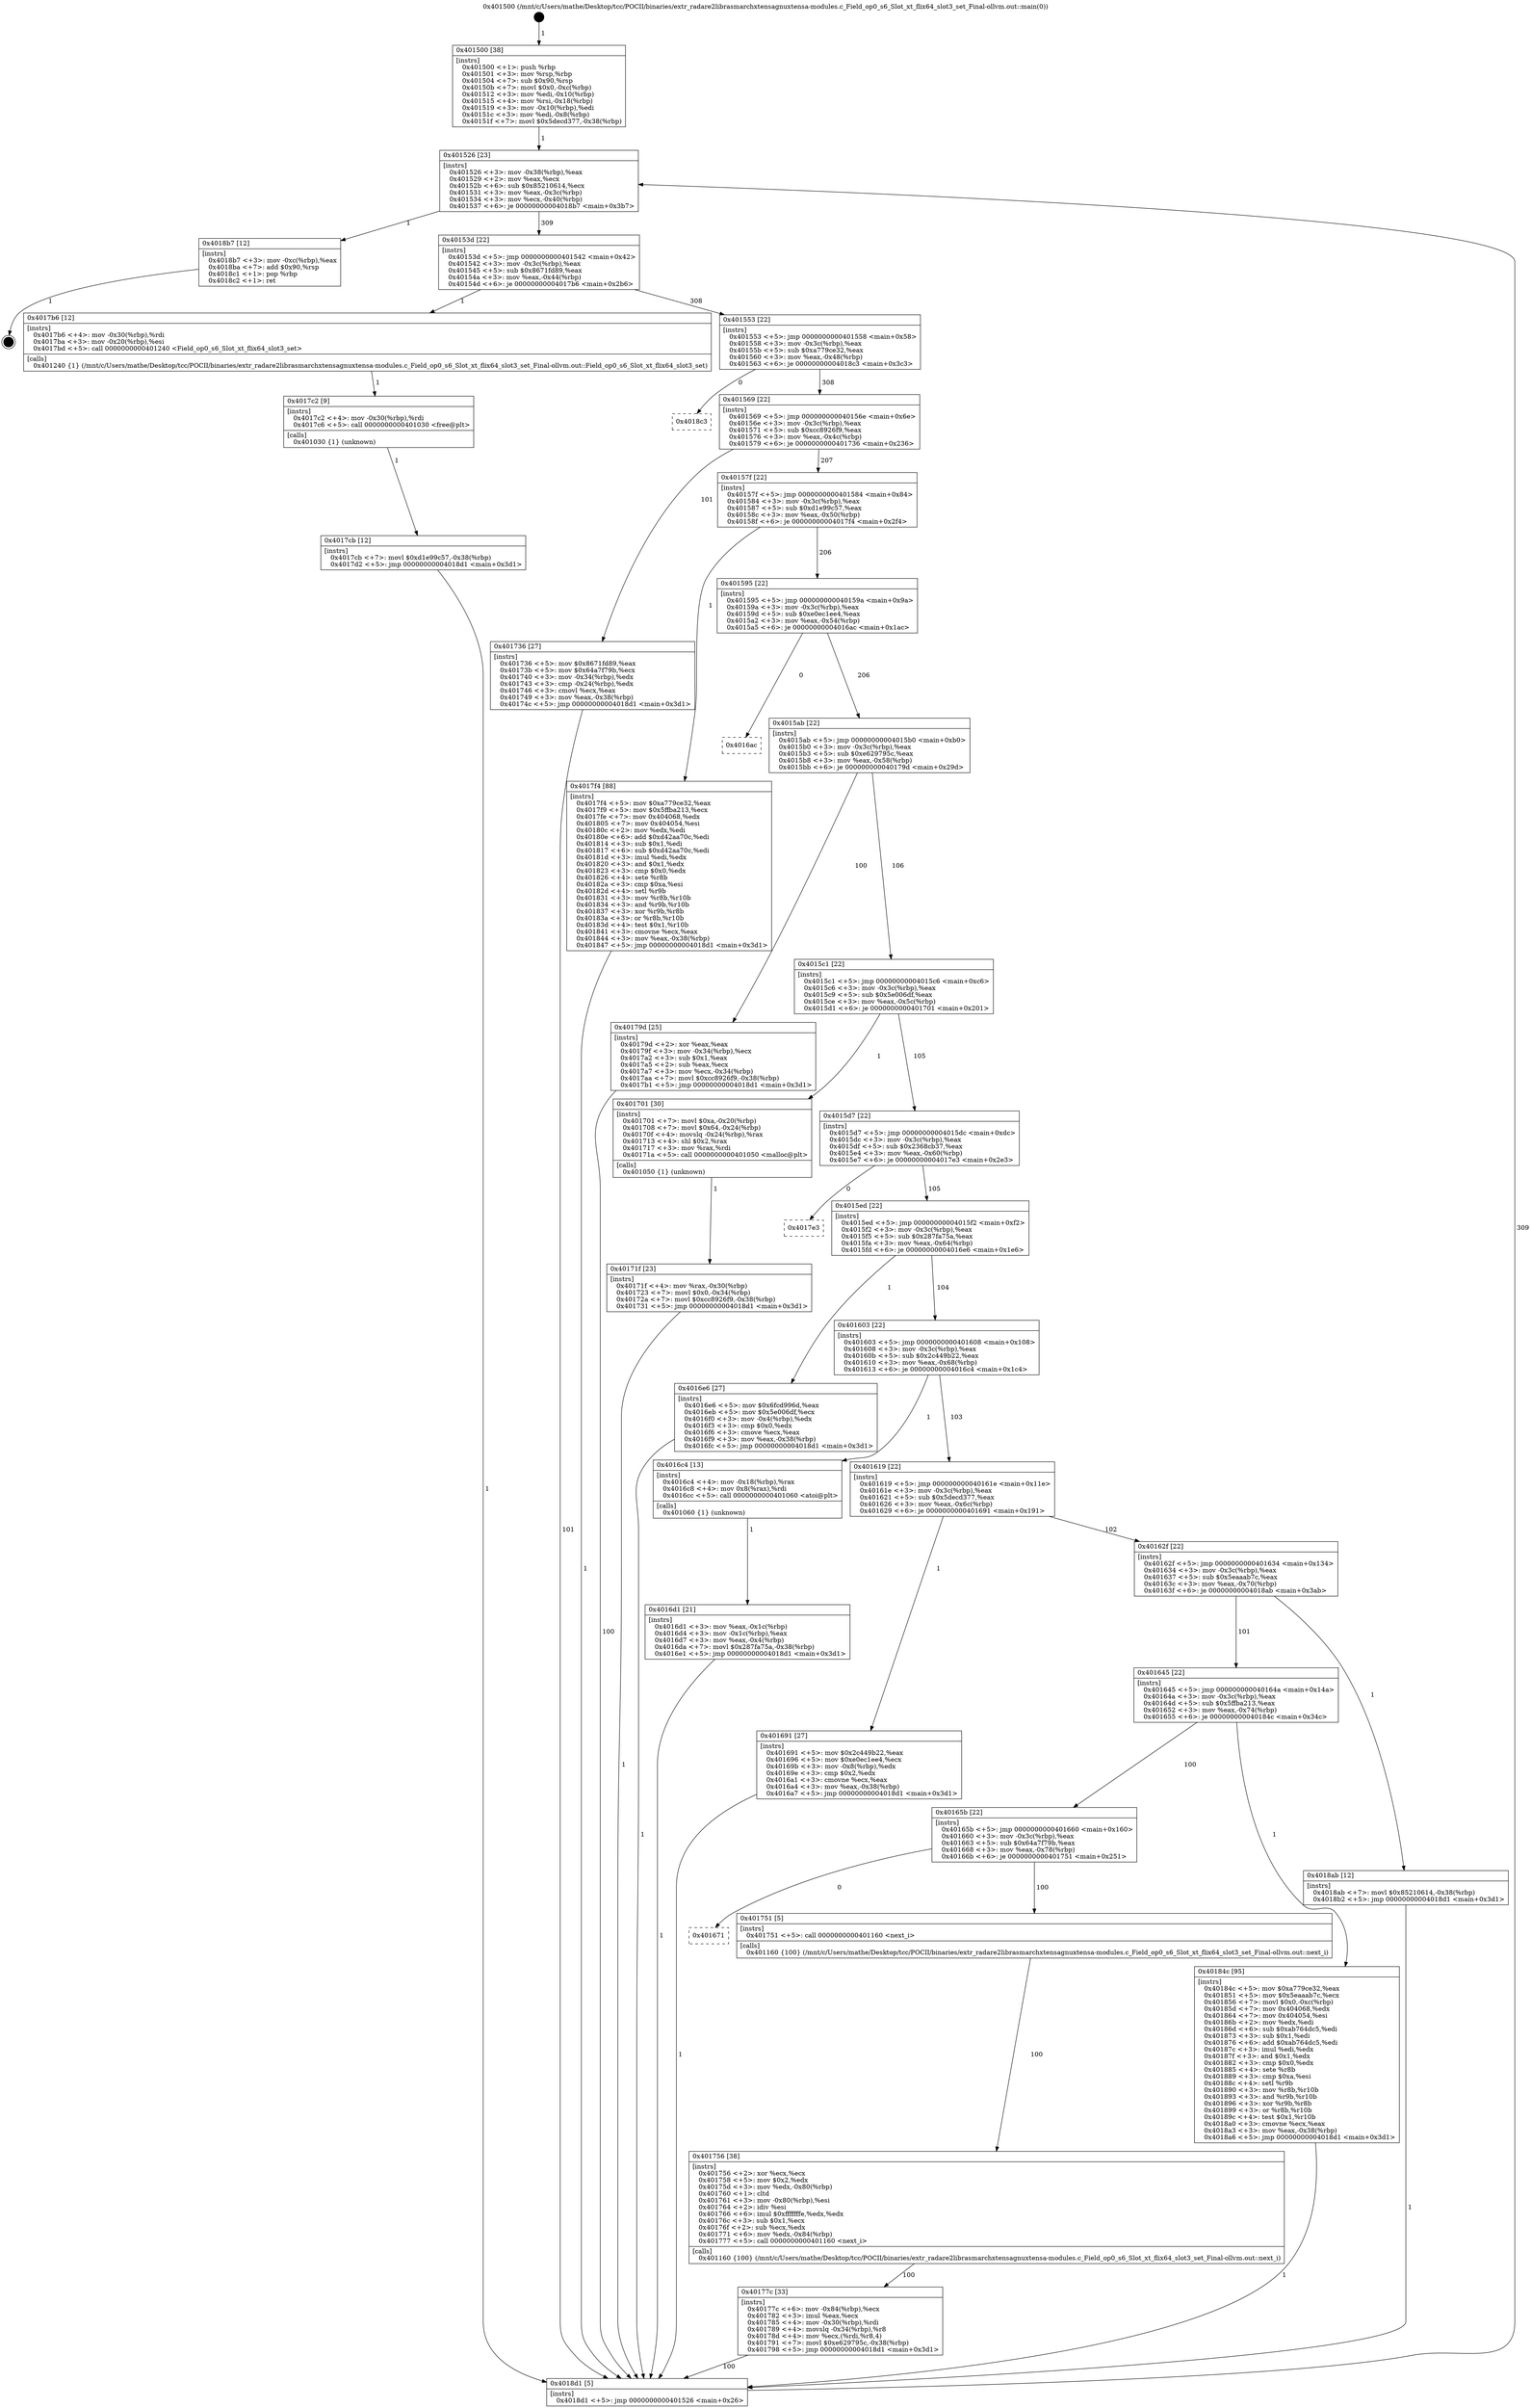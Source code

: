 digraph "0x401500" {
  label = "0x401500 (/mnt/c/Users/mathe/Desktop/tcc/POCII/binaries/extr_radare2librasmarchxtensagnuxtensa-modules.c_Field_op0_s6_Slot_xt_flix64_slot3_set_Final-ollvm.out::main(0))"
  labelloc = "t"
  node[shape=record]

  Entry [label="",width=0.3,height=0.3,shape=circle,fillcolor=black,style=filled]
  "0x401526" [label="{
     0x401526 [23]\l
     | [instrs]\l
     &nbsp;&nbsp;0x401526 \<+3\>: mov -0x38(%rbp),%eax\l
     &nbsp;&nbsp;0x401529 \<+2\>: mov %eax,%ecx\l
     &nbsp;&nbsp;0x40152b \<+6\>: sub $0x85210614,%ecx\l
     &nbsp;&nbsp;0x401531 \<+3\>: mov %eax,-0x3c(%rbp)\l
     &nbsp;&nbsp;0x401534 \<+3\>: mov %ecx,-0x40(%rbp)\l
     &nbsp;&nbsp;0x401537 \<+6\>: je 00000000004018b7 \<main+0x3b7\>\l
  }"]
  "0x4018b7" [label="{
     0x4018b7 [12]\l
     | [instrs]\l
     &nbsp;&nbsp;0x4018b7 \<+3\>: mov -0xc(%rbp),%eax\l
     &nbsp;&nbsp;0x4018ba \<+7\>: add $0x90,%rsp\l
     &nbsp;&nbsp;0x4018c1 \<+1\>: pop %rbp\l
     &nbsp;&nbsp;0x4018c2 \<+1\>: ret\l
  }"]
  "0x40153d" [label="{
     0x40153d [22]\l
     | [instrs]\l
     &nbsp;&nbsp;0x40153d \<+5\>: jmp 0000000000401542 \<main+0x42\>\l
     &nbsp;&nbsp;0x401542 \<+3\>: mov -0x3c(%rbp),%eax\l
     &nbsp;&nbsp;0x401545 \<+5\>: sub $0x8671fd89,%eax\l
     &nbsp;&nbsp;0x40154a \<+3\>: mov %eax,-0x44(%rbp)\l
     &nbsp;&nbsp;0x40154d \<+6\>: je 00000000004017b6 \<main+0x2b6\>\l
  }"]
  Exit [label="",width=0.3,height=0.3,shape=circle,fillcolor=black,style=filled,peripheries=2]
  "0x4017b6" [label="{
     0x4017b6 [12]\l
     | [instrs]\l
     &nbsp;&nbsp;0x4017b6 \<+4\>: mov -0x30(%rbp),%rdi\l
     &nbsp;&nbsp;0x4017ba \<+3\>: mov -0x20(%rbp),%esi\l
     &nbsp;&nbsp;0x4017bd \<+5\>: call 0000000000401240 \<Field_op0_s6_Slot_xt_flix64_slot3_set\>\l
     | [calls]\l
     &nbsp;&nbsp;0x401240 \{1\} (/mnt/c/Users/mathe/Desktop/tcc/POCII/binaries/extr_radare2librasmarchxtensagnuxtensa-modules.c_Field_op0_s6_Slot_xt_flix64_slot3_set_Final-ollvm.out::Field_op0_s6_Slot_xt_flix64_slot3_set)\l
  }"]
  "0x401553" [label="{
     0x401553 [22]\l
     | [instrs]\l
     &nbsp;&nbsp;0x401553 \<+5\>: jmp 0000000000401558 \<main+0x58\>\l
     &nbsp;&nbsp;0x401558 \<+3\>: mov -0x3c(%rbp),%eax\l
     &nbsp;&nbsp;0x40155b \<+5\>: sub $0xa779ce32,%eax\l
     &nbsp;&nbsp;0x401560 \<+3\>: mov %eax,-0x48(%rbp)\l
     &nbsp;&nbsp;0x401563 \<+6\>: je 00000000004018c3 \<main+0x3c3\>\l
  }"]
  "0x4017cb" [label="{
     0x4017cb [12]\l
     | [instrs]\l
     &nbsp;&nbsp;0x4017cb \<+7\>: movl $0xd1e99c57,-0x38(%rbp)\l
     &nbsp;&nbsp;0x4017d2 \<+5\>: jmp 00000000004018d1 \<main+0x3d1\>\l
  }"]
  "0x4018c3" [label="{
     0x4018c3\l
  }", style=dashed]
  "0x401569" [label="{
     0x401569 [22]\l
     | [instrs]\l
     &nbsp;&nbsp;0x401569 \<+5\>: jmp 000000000040156e \<main+0x6e\>\l
     &nbsp;&nbsp;0x40156e \<+3\>: mov -0x3c(%rbp),%eax\l
     &nbsp;&nbsp;0x401571 \<+5\>: sub $0xcc8926f9,%eax\l
     &nbsp;&nbsp;0x401576 \<+3\>: mov %eax,-0x4c(%rbp)\l
     &nbsp;&nbsp;0x401579 \<+6\>: je 0000000000401736 \<main+0x236\>\l
  }"]
  "0x4017c2" [label="{
     0x4017c2 [9]\l
     | [instrs]\l
     &nbsp;&nbsp;0x4017c2 \<+4\>: mov -0x30(%rbp),%rdi\l
     &nbsp;&nbsp;0x4017c6 \<+5\>: call 0000000000401030 \<free@plt\>\l
     | [calls]\l
     &nbsp;&nbsp;0x401030 \{1\} (unknown)\l
  }"]
  "0x401736" [label="{
     0x401736 [27]\l
     | [instrs]\l
     &nbsp;&nbsp;0x401736 \<+5\>: mov $0x8671fd89,%eax\l
     &nbsp;&nbsp;0x40173b \<+5\>: mov $0x64a7f79b,%ecx\l
     &nbsp;&nbsp;0x401740 \<+3\>: mov -0x34(%rbp),%edx\l
     &nbsp;&nbsp;0x401743 \<+3\>: cmp -0x24(%rbp),%edx\l
     &nbsp;&nbsp;0x401746 \<+3\>: cmovl %ecx,%eax\l
     &nbsp;&nbsp;0x401749 \<+3\>: mov %eax,-0x38(%rbp)\l
     &nbsp;&nbsp;0x40174c \<+5\>: jmp 00000000004018d1 \<main+0x3d1\>\l
  }"]
  "0x40157f" [label="{
     0x40157f [22]\l
     | [instrs]\l
     &nbsp;&nbsp;0x40157f \<+5\>: jmp 0000000000401584 \<main+0x84\>\l
     &nbsp;&nbsp;0x401584 \<+3\>: mov -0x3c(%rbp),%eax\l
     &nbsp;&nbsp;0x401587 \<+5\>: sub $0xd1e99c57,%eax\l
     &nbsp;&nbsp;0x40158c \<+3\>: mov %eax,-0x50(%rbp)\l
     &nbsp;&nbsp;0x40158f \<+6\>: je 00000000004017f4 \<main+0x2f4\>\l
  }"]
  "0x40177c" [label="{
     0x40177c [33]\l
     | [instrs]\l
     &nbsp;&nbsp;0x40177c \<+6\>: mov -0x84(%rbp),%ecx\l
     &nbsp;&nbsp;0x401782 \<+3\>: imul %eax,%ecx\l
     &nbsp;&nbsp;0x401785 \<+4\>: mov -0x30(%rbp),%rdi\l
     &nbsp;&nbsp;0x401789 \<+4\>: movslq -0x34(%rbp),%r8\l
     &nbsp;&nbsp;0x40178d \<+4\>: mov %ecx,(%rdi,%r8,4)\l
     &nbsp;&nbsp;0x401791 \<+7\>: movl $0xe629795c,-0x38(%rbp)\l
     &nbsp;&nbsp;0x401798 \<+5\>: jmp 00000000004018d1 \<main+0x3d1\>\l
  }"]
  "0x4017f4" [label="{
     0x4017f4 [88]\l
     | [instrs]\l
     &nbsp;&nbsp;0x4017f4 \<+5\>: mov $0xa779ce32,%eax\l
     &nbsp;&nbsp;0x4017f9 \<+5\>: mov $0x5ffba213,%ecx\l
     &nbsp;&nbsp;0x4017fe \<+7\>: mov 0x404068,%edx\l
     &nbsp;&nbsp;0x401805 \<+7\>: mov 0x404054,%esi\l
     &nbsp;&nbsp;0x40180c \<+2\>: mov %edx,%edi\l
     &nbsp;&nbsp;0x40180e \<+6\>: add $0xd42aa70c,%edi\l
     &nbsp;&nbsp;0x401814 \<+3\>: sub $0x1,%edi\l
     &nbsp;&nbsp;0x401817 \<+6\>: sub $0xd42aa70c,%edi\l
     &nbsp;&nbsp;0x40181d \<+3\>: imul %edi,%edx\l
     &nbsp;&nbsp;0x401820 \<+3\>: and $0x1,%edx\l
     &nbsp;&nbsp;0x401823 \<+3\>: cmp $0x0,%edx\l
     &nbsp;&nbsp;0x401826 \<+4\>: sete %r8b\l
     &nbsp;&nbsp;0x40182a \<+3\>: cmp $0xa,%esi\l
     &nbsp;&nbsp;0x40182d \<+4\>: setl %r9b\l
     &nbsp;&nbsp;0x401831 \<+3\>: mov %r8b,%r10b\l
     &nbsp;&nbsp;0x401834 \<+3\>: and %r9b,%r10b\l
     &nbsp;&nbsp;0x401837 \<+3\>: xor %r9b,%r8b\l
     &nbsp;&nbsp;0x40183a \<+3\>: or %r8b,%r10b\l
     &nbsp;&nbsp;0x40183d \<+4\>: test $0x1,%r10b\l
     &nbsp;&nbsp;0x401841 \<+3\>: cmovne %ecx,%eax\l
     &nbsp;&nbsp;0x401844 \<+3\>: mov %eax,-0x38(%rbp)\l
     &nbsp;&nbsp;0x401847 \<+5\>: jmp 00000000004018d1 \<main+0x3d1\>\l
  }"]
  "0x401595" [label="{
     0x401595 [22]\l
     | [instrs]\l
     &nbsp;&nbsp;0x401595 \<+5\>: jmp 000000000040159a \<main+0x9a\>\l
     &nbsp;&nbsp;0x40159a \<+3\>: mov -0x3c(%rbp),%eax\l
     &nbsp;&nbsp;0x40159d \<+5\>: sub $0xe0ec1ee4,%eax\l
     &nbsp;&nbsp;0x4015a2 \<+3\>: mov %eax,-0x54(%rbp)\l
     &nbsp;&nbsp;0x4015a5 \<+6\>: je 00000000004016ac \<main+0x1ac\>\l
  }"]
  "0x401756" [label="{
     0x401756 [38]\l
     | [instrs]\l
     &nbsp;&nbsp;0x401756 \<+2\>: xor %ecx,%ecx\l
     &nbsp;&nbsp;0x401758 \<+5\>: mov $0x2,%edx\l
     &nbsp;&nbsp;0x40175d \<+3\>: mov %edx,-0x80(%rbp)\l
     &nbsp;&nbsp;0x401760 \<+1\>: cltd\l
     &nbsp;&nbsp;0x401761 \<+3\>: mov -0x80(%rbp),%esi\l
     &nbsp;&nbsp;0x401764 \<+2\>: idiv %esi\l
     &nbsp;&nbsp;0x401766 \<+6\>: imul $0xfffffffe,%edx,%edx\l
     &nbsp;&nbsp;0x40176c \<+3\>: sub $0x1,%ecx\l
     &nbsp;&nbsp;0x40176f \<+2\>: sub %ecx,%edx\l
     &nbsp;&nbsp;0x401771 \<+6\>: mov %edx,-0x84(%rbp)\l
     &nbsp;&nbsp;0x401777 \<+5\>: call 0000000000401160 \<next_i\>\l
     | [calls]\l
     &nbsp;&nbsp;0x401160 \{100\} (/mnt/c/Users/mathe/Desktop/tcc/POCII/binaries/extr_radare2librasmarchxtensagnuxtensa-modules.c_Field_op0_s6_Slot_xt_flix64_slot3_set_Final-ollvm.out::next_i)\l
  }"]
  "0x4016ac" [label="{
     0x4016ac\l
  }", style=dashed]
  "0x4015ab" [label="{
     0x4015ab [22]\l
     | [instrs]\l
     &nbsp;&nbsp;0x4015ab \<+5\>: jmp 00000000004015b0 \<main+0xb0\>\l
     &nbsp;&nbsp;0x4015b0 \<+3\>: mov -0x3c(%rbp),%eax\l
     &nbsp;&nbsp;0x4015b3 \<+5\>: sub $0xe629795c,%eax\l
     &nbsp;&nbsp;0x4015b8 \<+3\>: mov %eax,-0x58(%rbp)\l
     &nbsp;&nbsp;0x4015bb \<+6\>: je 000000000040179d \<main+0x29d\>\l
  }"]
  "0x401671" [label="{
     0x401671\l
  }", style=dashed]
  "0x40179d" [label="{
     0x40179d [25]\l
     | [instrs]\l
     &nbsp;&nbsp;0x40179d \<+2\>: xor %eax,%eax\l
     &nbsp;&nbsp;0x40179f \<+3\>: mov -0x34(%rbp),%ecx\l
     &nbsp;&nbsp;0x4017a2 \<+3\>: sub $0x1,%eax\l
     &nbsp;&nbsp;0x4017a5 \<+2\>: sub %eax,%ecx\l
     &nbsp;&nbsp;0x4017a7 \<+3\>: mov %ecx,-0x34(%rbp)\l
     &nbsp;&nbsp;0x4017aa \<+7\>: movl $0xcc8926f9,-0x38(%rbp)\l
     &nbsp;&nbsp;0x4017b1 \<+5\>: jmp 00000000004018d1 \<main+0x3d1\>\l
  }"]
  "0x4015c1" [label="{
     0x4015c1 [22]\l
     | [instrs]\l
     &nbsp;&nbsp;0x4015c1 \<+5\>: jmp 00000000004015c6 \<main+0xc6\>\l
     &nbsp;&nbsp;0x4015c6 \<+3\>: mov -0x3c(%rbp),%eax\l
     &nbsp;&nbsp;0x4015c9 \<+5\>: sub $0x5e006df,%eax\l
     &nbsp;&nbsp;0x4015ce \<+3\>: mov %eax,-0x5c(%rbp)\l
     &nbsp;&nbsp;0x4015d1 \<+6\>: je 0000000000401701 \<main+0x201\>\l
  }"]
  "0x401751" [label="{
     0x401751 [5]\l
     | [instrs]\l
     &nbsp;&nbsp;0x401751 \<+5\>: call 0000000000401160 \<next_i\>\l
     | [calls]\l
     &nbsp;&nbsp;0x401160 \{100\} (/mnt/c/Users/mathe/Desktop/tcc/POCII/binaries/extr_radare2librasmarchxtensagnuxtensa-modules.c_Field_op0_s6_Slot_xt_flix64_slot3_set_Final-ollvm.out::next_i)\l
  }"]
  "0x401701" [label="{
     0x401701 [30]\l
     | [instrs]\l
     &nbsp;&nbsp;0x401701 \<+7\>: movl $0xa,-0x20(%rbp)\l
     &nbsp;&nbsp;0x401708 \<+7\>: movl $0x64,-0x24(%rbp)\l
     &nbsp;&nbsp;0x40170f \<+4\>: movslq -0x24(%rbp),%rax\l
     &nbsp;&nbsp;0x401713 \<+4\>: shl $0x2,%rax\l
     &nbsp;&nbsp;0x401717 \<+3\>: mov %rax,%rdi\l
     &nbsp;&nbsp;0x40171a \<+5\>: call 0000000000401050 \<malloc@plt\>\l
     | [calls]\l
     &nbsp;&nbsp;0x401050 \{1\} (unknown)\l
  }"]
  "0x4015d7" [label="{
     0x4015d7 [22]\l
     | [instrs]\l
     &nbsp;&nbsp;0x4015d7 \<+5\>: jmp 00000000004015dc \<main+0xdc\>\l
     &nbsp;&nbsp;0x4015dc \<+3\>: mov -0x3c(%rbp),%eax\l
     &nbsp;&nbsp;0x4015df \<+5\>: sub $0x2368cb37,%eax\l
     &nbsp;&nbsp;0x4015e4 \<+3\>: mov %eax,-0x60(%rbp)\l
     &nbsp;&nbsp;0x4015e7 \<+6\>: je 00000000004017e3 \<main+0x2e3\>\l
  }"]
  "0x40165b" [label="{
     0x40165b [22]\l
     | [instrs]\l
     &nbsp;&nbsp;0x40165b \<+5\>: jmp 0000000000401660 \<main+0x160\>\l
     &nbsp;&nbsp;0x401660 \<+3\>: mov -0x3c(%rbp),%eax\l
     &nbsp;&nbsp;0x401663 \<+5\>: sub $0x64a7f79b,%eax\l
     &nbsp;&nbsp;0x401668 \<+3\>: mov %eax,-0x78(%rbp)\l
     &nbsp;&nbsp;0x40166b \<+6\>: je 0000000000401751 \<main+0x251\>\l
  }"]
  "0x4017e3" [label="{
     0x4017e3\l
  }", style=dashed]
  "0x4015ed" [label="{
     0x4015ed [22]\l
     | [instrs]\l
     &nbsp;&nbsp;0x4015ed \<+5\>: jmp 00000000004015f2 \<main+0xf2\>\l
     &nbsp;&nbsp;0x4015f2 \<+3\>: mov -0x3c(%rbp),%eax\l
     &nbsp;&nbsp;0x4015f5 \<+5\>: sub $0x287fa75a,%eax\l
     &nbsp;&nbsp;0x4015fa \<+3\>: mov %eax,-0x64(%rbp)\l
     &nbsp;&nbsp;0x4015fd \<+6\>: je 00000000004016e6 \<main+0x1e6\>\l
  }"]
  "0x40184c" [label="{
     0x40184c [95]\l
     | [instrs]\l
     &nbsp;&nbsp;0x40184c \<+5\>: mov $0xa779ce32,%eax\l
     &nbsp;&nbsp;0x401851 \<+5\>: mov $0x5eaaab7c,%ecx\l
     &nbsp;&nbsp;0x401856 \<+7\>: movl $0x0,-0xc(%rbp)\l
     &nbsp;&nbsp;0x40185d \<+7\>: mov 0x404068,%edx\l
     &nbsp;&nbsp;0x401864 \<+7\>: mov 0x404054,%esi\l
     &nbsp;&nbsp;0x40186b \<+2\>: mov %edx,%edi\l
     &nbsp;&nbsp;0x40186d \<+6\>: sub $0xab764dc5,%edi\l
     &nbsp;&nbsp;0x401873 \<+3\>: sub $0x1,%edi\l
     &nbsp;&nbsp;0x401876 \<+6\>: add $0xab764dc5,%edi\l
     &nbsp;&nbsp;0x40187c \<+3\>: imul %edi,%edx\l
     &nbsp;&nbsp;0x40187f \<+3\>: and $0x1,%edx\l
     &nbsp;&nbsp;0x401882 \<+3\>: cmp $0x0,%edx\l
     &nbsp;&nbsp;0x401885 \<+4\>: sete %r8b\l
     &nbsp;&nbsp;0x401889 \<+3\>: cmp $0xa,%esi\l
     &nbsp;&nbsp;0x40188c \<+4\>: setl %r9b\l
     &nbsp;&nbsp;0x401890 \<+3\>: mov %r8b,%r10b\l
     &nbsp;&nbsp;0x401893 \<+3\>: and %r9b,%r10b\l
     &nbsp;&nbsp;0x401896 \<+3\>: xor %r9b,%r8b\l
     &nbsp;&nbsp;0x401899 \<+3\>: or %r8b,%r10b\l
     &nbsp;&nbsp;0x40189c \<+4\>: test $0x1,%r10b\l
     &nbsp;&nbsp;0x4018a0 \<+3\>: cmovne %ecx,%eax\l
     &nbsp;&nbsp;0x4018a3 \<+3\>: mov %eax,-0x38(%rbp)\l
     &nbsp;&nbsp;0x4018a6 \<+5\>: jmp 00000000004018d1 \<main+0x3d1\>\l
  }"]
  "0x4016e6" [label="{
     0x4016e6 [27]\l
     | [instrs]\l
     &nbsp;&nbsp;0x4016e6 \<+5\>: mov $0x6fcd996d,%eax\l
     &nbsp;&nbsp;0x4016eb \<+5\>: mov $0x5e006df,%ecx\l
     &nbsp;&nbsp;0x4016f0 \<+3\>: mov -0x4(%rbp),%edx\l
     &nbsp;&nbsp;0x4016f3 \<+3\>: cmp $0x0,%edx\l
     &nbsp;&nbsp;0x4016f6 \<+3\>: cmove %ecx,%eax\l
     &nbsp;&nbsp;0x4016f9 \<+3\>: mov %eax,-0x38(%rbp)\l
     &nbsp;&nbsp;0x4016fc \<+5\>: jmp 00000000004018d1 \<main+0x3d1\>\l
  }"]
  "0x401603" [label="{
     0x401603 [22]\l
     | [instrs]\l
     &nbsp;&nbsp;0x401603 \<+5\>: jmp 0000000000401608 \<main+0x108\>\l
     &nbsp;&nbsp;0x401608 \<+3\>: mov -0x3c(%rbp),%eax\l
     &nbsp;&nbsp;0x40160b \<+5\>: sub $0x2c449b22,%eax\l
     &nbsp;&nbsp;0x401610 \<+3\>: mov %eax,-0x68(%rbp)\l
     &nbsp;&nbsp;0x401613 \<+6\>: je 00000000004016c4 \<main+0x1c4\>\l
  }"]
  "0x401645" [label="{
     0x401645 [22]\l
     | [instrs]\l
     &nbsp;&nbsp;0x401645 \<+5\>: jmp 000000000040164a \<main+0x14a\>\l
     &nbsp;&nbsp;0x40164a \<+3\>: mov -0x3c(%rbp),%eax\l
     &nbsp;&nbsp;0x40164d \<+5\>: sub $0x5ffba213,%eax\l
     &nbsp;&nbsp;0x401652 \<+3\>: mov %eax,-0x74(%rbp)\l
     &nbsp;&nbsp;0x401655 \<+6\>: je 000000000040184c \<main+0x34c\>\l
  }"]
  "0x4016c4" [label="{
     0x4016c4 [13]\l
     | [instrs]\l
     &nbsp;&nbsp;0x4016c4 \<+4\>: mov -0x18(%rbp),%rax\l
     &nbsp;&nbsp;0x4016c8 \<+4\>: mov 0x8(%rax),%rdi\l
     &nbsp;&nbsp;0x4016cc \<+5\>: call 0000000000401060 \<atoi@plt\>\l
     | [calls]\l
     &nbsp;&nbsp;0x401060 \{1\} (unknown)\l
  }"]
  "0x401619" [label="{
     0x401619 [22]\l
     | [instrs]\l
     &nbsp;&nbsp;0x401619 \<+5\>: jmp 000000000040161e \<main+0x11e\>\l
     &nbsp;&nbsp;0x40161e \<+3\>: mov -0x3c(%rbp),%eax\l
     &nbsp;&nbsp;0x401621 \<+5\>: sub $0x5decd377,%eax\l
     &nbsp;&nbsp;0x401626 \<+3\>: mov %eax,-0x6c(%rbp)\l
     &nbsp;&nbsp;0x401629 \<+6\>: je 0000000000401691 \<main+0x191\>\l
  }"]
  "0x4018ab" [label="{
     0x4018ab [12]\l
     | [instrs]\l
     &nbsp;&nbsp;0x4018ab \<+7\>: movl $0x85210614,-0x38(%rbp)\l
     &nbsp;&nbsp;0x4018b2 \<+5\>: jmp 00000000004018d1 \<main+0x3d1\>\l
  }"]
  "0x401691" [label="{
     0x401691 [27]\l
     | [instrs]\l
     &nbsp;&nbsp;0x401691 \<+5\>: mov $0x2c449b22,%eax\l
     &nbsp;&nbsp;0x401696 \<+5\>: mov $0xe0ec1ee4,%ecx\l
     &nbsp;&nbsp;0x40169b \<+3\>: mov -0x8(%rbp),%edx\l
     &nbsp;&nbsp;0x40169e \<+3\>: cmp $0x2,%edx\l
     &nbsp;&nbsp;0x4016a1 \<+3\>: cmovne %ecx,%eax\l
     &nbsp;&nbsp;0x4016a4 \<+3\>: mov %eax,-0x38(%rbp)\l
     &nbsp;&nbsp;0x4016a7 \<+5\>: jmp 00000000004018d1 \<main+0x3d1\>\l
  }"]
  "0x40162f" [label="{
     0x40162f [22]\l
     | [instrs]\l
     &nbsp;&nbsp;0x40162f \<+5\>: jmp 0000000000401634 \<main+0x134\>\l
     &nbsp;&nbsp;0x401634 \<+3\>: mov -0x3c(%rbp),%eax\l
     &nbsp;&nbsp;0x401637 \<+5\>: sub $0x5eaaab7c,%eax\l
     &nbsp;&nbsp;0x40163c \<+3\>: mov %eax,-0x70(%rbp)\l
     &nbsp;&nbsp;0x40163f \<+6\>: je 00000000004018ab \<main+0x3ab\>\l
  }"]
  "0x4018d1" [label="{
     0x4018d1 [5]\l
     | [instrs]\l
     &nbsp;&nbsp;0x4018d1 \<+5\>: jmp 0000000000401526 \<main+0x26\>\l
  }"]
  "0x401500" [label="{
     0x401500 [38]\l
     | [instrs]\l
     &nbsp;&nbsp;0x401500 \<+1\>: push %rbp\l
     &nbsp;&nbsp;0x401501 \<+3\>: mov %rsp,%rbp\l
     &nbsp;&nbsp;0x401504 \<+7\>: sub $0x90,%rsp\l
     &nbsp;&nbsp;0x40150b \<+7\>: movl $0x0,-0xc(%rbp)\l
     &nbsp;&nbsp;0x401512 \<+3\>: mov %edi,-0x10(%rbp)\l
     &nbsp;&nbsp;0x401515 \<+4\>: mov %rsi,-0x18(%rbp)\l
     &nbsp;&nbsp;0x401519 \<+3\>: mov -0x10(%rbp),%edi\l
     &nbsp;&nbsp;0x40151c \<+3\>: mov %edi,-0x8(%rbp)\l
     &nbsp;&nbsp;0x40151f \<+7\>: movl $0x5decd377,-0x38(%rbp)\l
  }"]
  "0x4016d1" [label="{
     0x4016d1 [21]\l
     | [instrs]\l
     &nbsp;&nbsp;0x4016d1 \<+3\>: mov %eax,-0x1c(%rbp)\l
     &nbsp;&nbsp;0x4016d4 \<+3\>: mov -0x1c(%rbp),%eax\l
     &nbsp;&nbsp;0x4016d7 \<+3\>: mov %eax,-0x4(%rbp)\l
     &nbsp;&nbsp;0x4016da \<+7\>: movl $0x287fa75a,-0x38(%rbp)\l
     &nbsp;&nbsp;0x4016e1 \<+5\>: jmp 00000000004018d1 \<main+0x3d1\>\l
  }"]
  "0x40171f" [label="{
     0x40171f [23]\l
     | [instrs]\l
     &nbsp;&nbsp;0x40171f \<+4\>: mov %rax,-0x30(%rbp)\l
     &nbsp;&nbsp;0x401723 \<+7\>: movl $0x0,-0x34(%rbp)\l
     &nbsp;&nbsp;0x40172a \<+7\>: movl $0xcc8926f9,-0x38(%rbp)\l
     &nbsp;&nbsp;0x401731 \<+5\>: jmp 00000000004018d1 \<main+0x3d1\>\l
  }"]
  Entry -> "0x401500" [label=" 1"]
  "0x401526" -> "0x4018b7" [label=" 1"]
  "0x401526" -> "0x40153d" [label=" 309"]
  "0x4018b7" -> Exit [label=" 1"]
  "0x40153d" -> "0x4017b6" [label=" 1"]
  "0x40153d" -> "0x401553" [label=" 308"]
  "0x4018ab" -> "0x4018d1" [label=" 1"]
  "0x401553" -> "0x4018c3" [label=" 0"]
  "0x401553" -> "0x401569" [label=" 308"]
  "0x40184c" -> "0x4018d1" [label=" 1"]
  "0x401569" -> "0x401736" [label=" 101"]
  "0x401569" -> "0x40157f" [label=" 207"]
  "0x4017f4" -> "0x4018d1" [label=" 1"]
  "0x40157f" -> "0x4017f4" [label=" 1"]
  "0x40157f" -> "0x401595" [label=" 206"]
  "0x4017cb" -> "0x4018d1" [label=" 1"]
  "0x401595" -> "0x4016ac" [label=" 0"]
  "0x401595" -> "0x4015ab" [label=" 206"]
  "0x4017c2" -> "0x4017cb" [label=" 1"]
  "0x4015ab" -> "0x40179d" [label=" 100"]
  "0x4015ab" -> "0x4015c1" [label=" 106"]
  "0x4017b6" -> "0x4017c2" [label=" 1"]
  "0x4015c1" -> "0x401701" [label=" 1"]
  "0x4015c1" -> "0x4015d7" [label=" 105"]
  "0x40179d" -> "0x4018d1" [label=" 100"]
  "0x4015d7" -> "0x4017e3" [label=" 0"]
  "0x4015d7" -> "0x4015ed" [label=" 105"]
  "0x401756" -> "0x40177c" [label=" 100"]
  "0x4015ed" -> "0x4016e6" [label=" 1"]
  "0x4015ed" -> "0x401603" [label=" 104"]
  "0x401751" -> "0x401756" [label=" 100"]
  "0x401603" -> "0x4016c4" [label=" 1"]
  "0x401603" -> "0x401619" [label=" 103"]
  "0x40165b" -> "0x401751" [label=" 100"]
  "0x401619" -> "0x401691" [label=" 1"]
  "0x401619" -> "0x40162f" [label=" 102"]
  "0x401691" -> "0x4018d1" [label=" 1"]
  "0x401500" -> "0x401526" [label=" 1"]
  "0x4018d1" -> "0x401526" [label=" 309"]
  "0x4016c4" -> "0x4016d1" [label=" 1"]
  "0x4016d1" -> "0x4018d1" [label=" 1"]
  "0x4016e6" -> "0x4018d1" [label=" 1"]
  "0x401701" -> "0x40171f" [label=" 1"]
  "0x40171f" -> "0x4018d1" [label=" 1"]
  "0x401736" -> "0x4018d1" [label=" 101"]
  "0x40177c" -> "0x4018d1" [label=" 100"]
  "0x40162f" -> "0x4018ab" [label=" 1"]
  "0x40162f" -> "0x401645" [label=" 101"]
  "0x40165b" -> "0x401671" [label=" 0"]
  "0x401645" -> "0x40184c" [label=" 1"]
  "0x401645" -> "0x40165b" [label=" 100"]
}
